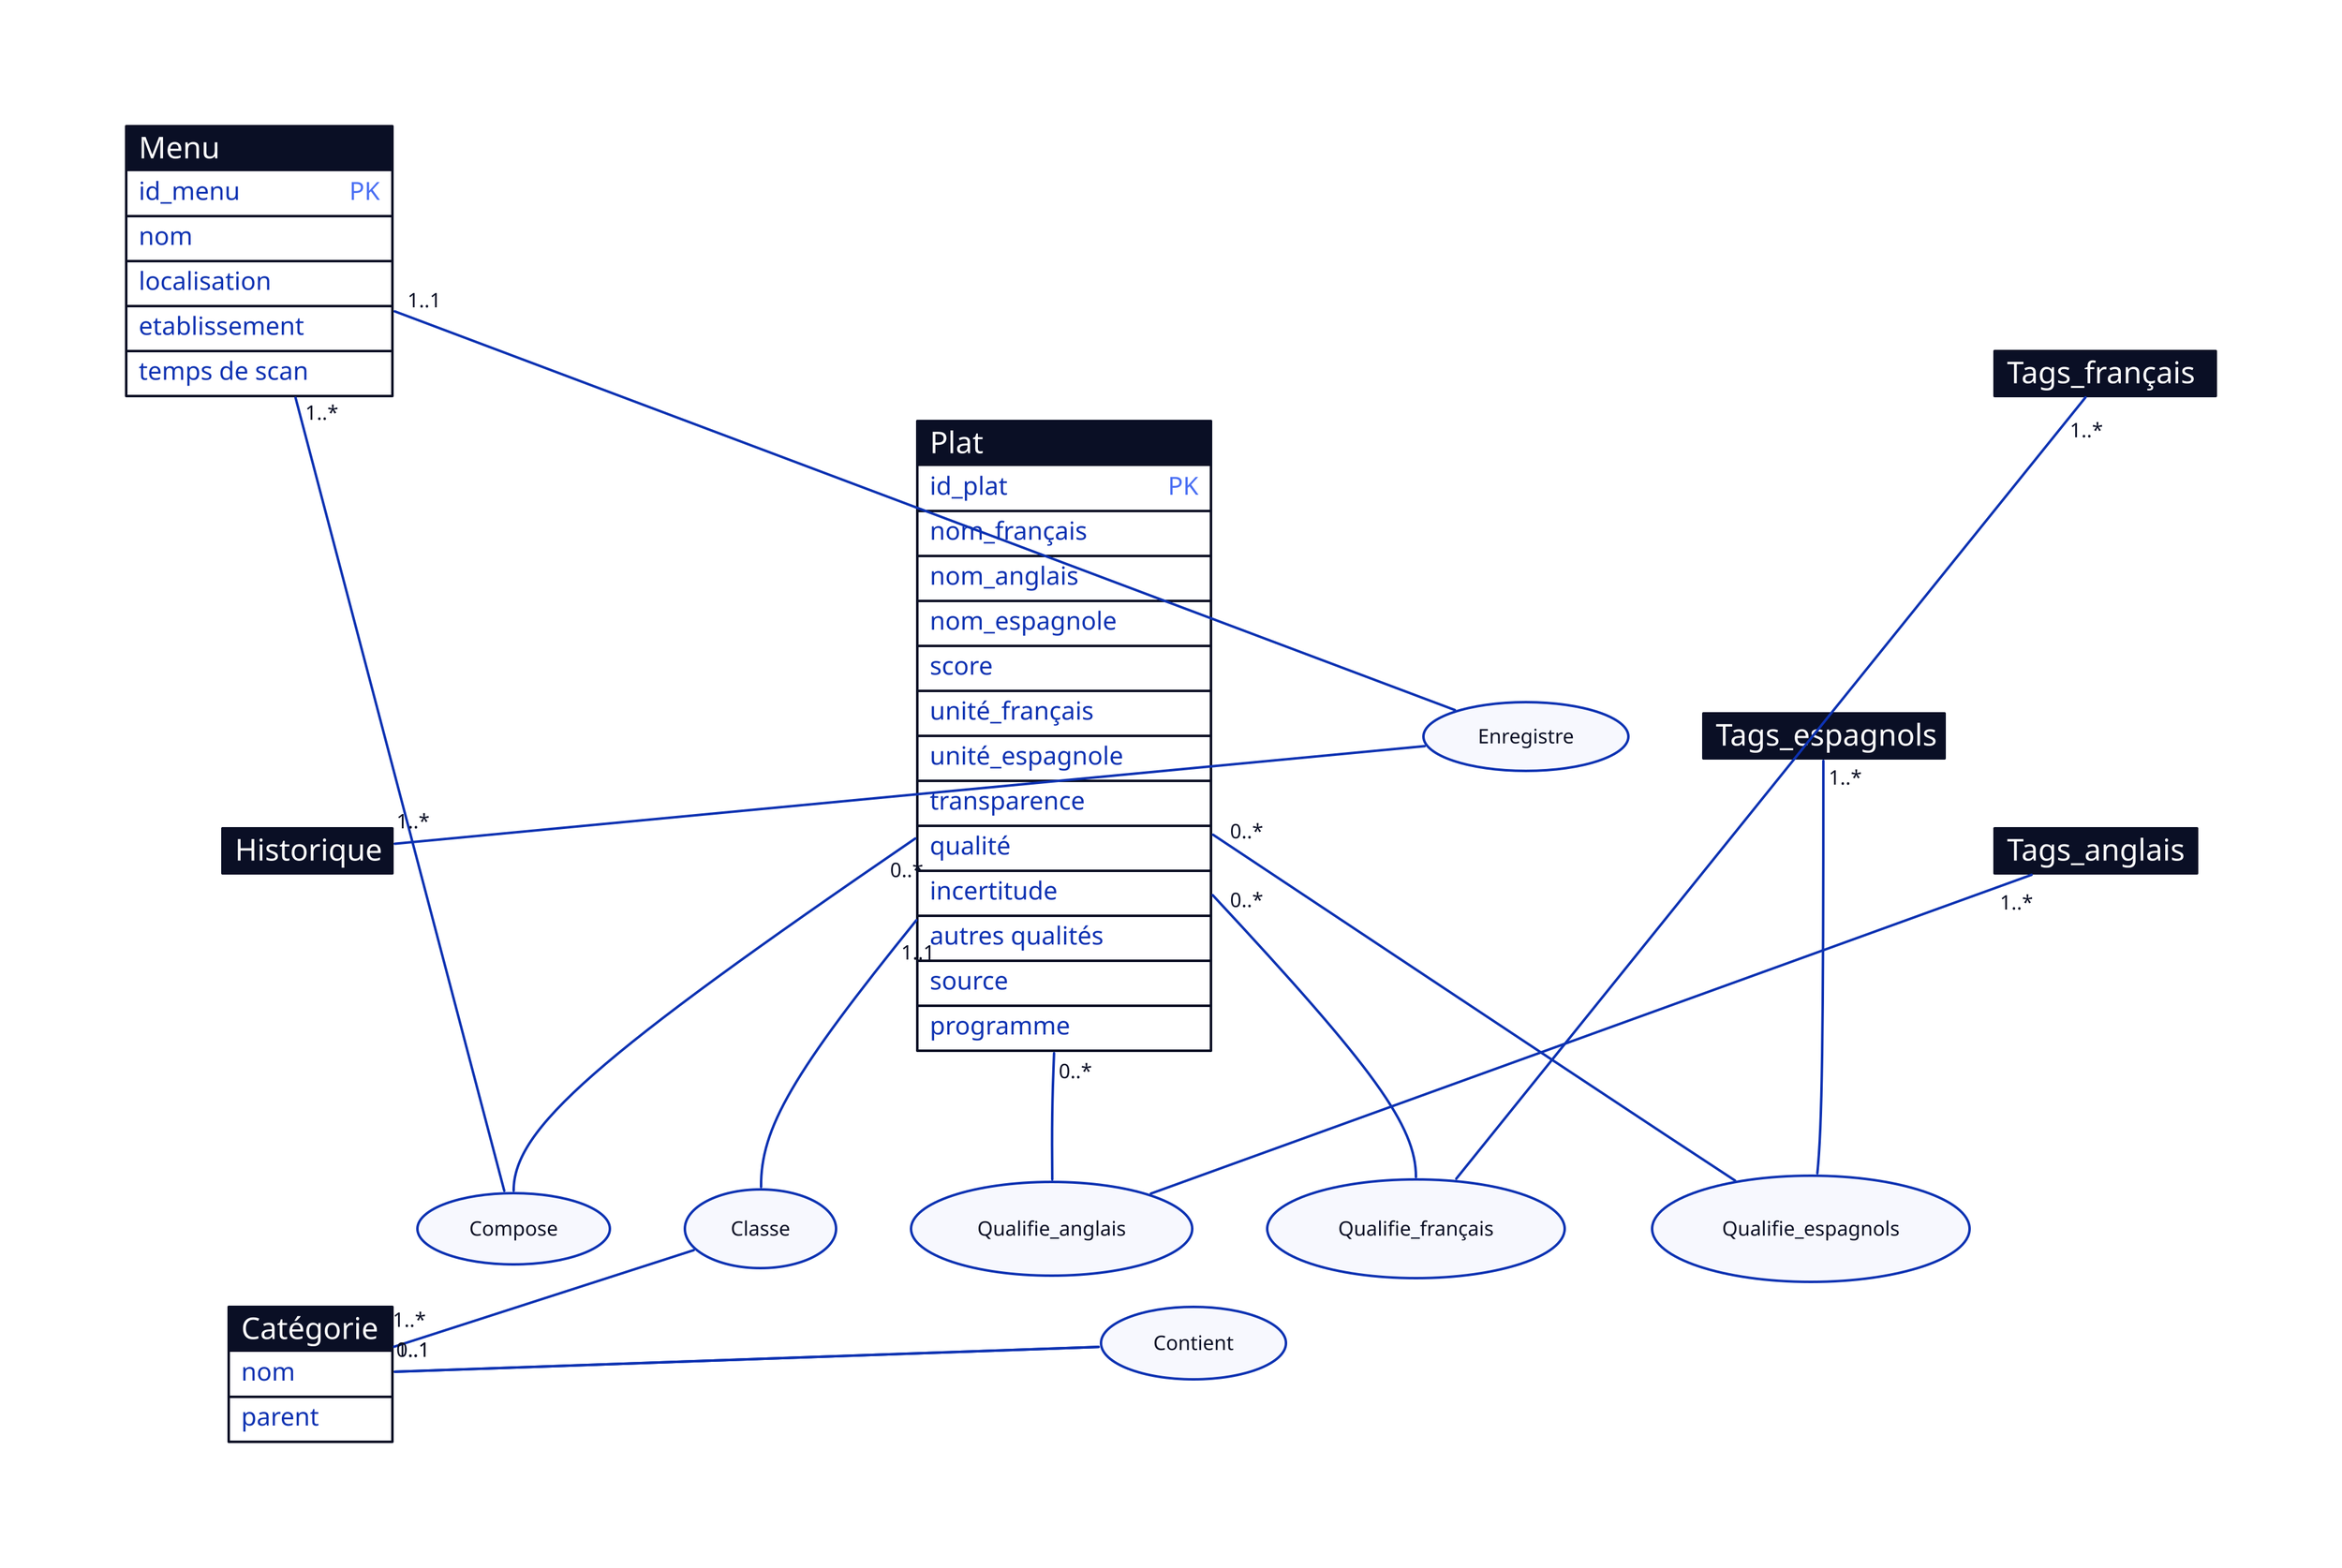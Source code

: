 # Client: {
    Menu: {
        shape: sql_table
        near: top-left
        id_menu: {constraint: primary_key}
        nom
        localisation
        etablissement
        temps de scan
    }

    Compose: {
        shape: oval
        # near: top-center
    }
    Plat -- Compose: {
        source-arrowhead: 0..*
    }
    Menu -- Compose {
        source-arrowhead: 1..*
    }


    Plat: {
        shape: sql_table
        id_plat: {constraint: [primary_key]}
        nom_français
        nom_anglais
        nom_espagnole
        score
        unité_français
        unité_espagnole
        transparence
        qualité
        incertitude
        autres qualités
        source
        programme
    }


    Catégorie: {
        shape: sql_table
        near: bottom-left
        nom
        parent
    }
    Historique: {
        shape: sql_table
        near: center-left
    }

    Classe: {shape: oval}
    Plat -- Classe: {
        source-arrowhead: 1..1
    }
    Catégorie -- Classe: {
        source-arrowhead: 1..*
    }

    Contient: {
        shape: oval
        near: bottom-center
    }
    Catégorie -- Contient {
        source-arrowhead: 0..1
    }
    Catégorie -- Contient {
        source-arrowhead: 1..1
    }

    Enregistre: {shape: oval}
    Menu -- Enregistre {
        source-arrowhead: 1..1
    }
    Historique -- Enregistre {
        source-arrowhead: 1..*
    }

    Qualifie_anglais: {
        shape: oval
    }
    Tags_anglais -- Qualifie_anglais {
        source-arrowhead: 1..*
    }
    Plat -- Qualifie_anglais {
        source-arrowhead: 0..*
    }

    Qualifie_français: {
        shape: oval
    }
    Tags_français -- Qualifie_français {
        source-arrowhead: 1..*
    }
    Plat -- Qualifie_français {
        source-arrowhead: 0..*
    }

    Qualifie_espagnols: {shape: oval}
    Tags_espagnols -- Qualifie_espagnols {
        source-arrowhead: 1..*
    }
    Plat -- Qualifie_espagnols {
        source-arrowhead: 0..*
    }

    Tags_français: {
        shape: sql_table
        near: top-right
    }

    Tags_anglais: {
        shape: sql_table
        near: center-right
    }

    Tags_espagnols: {
        shape: sql_table
        # near: bottom-right@
    }
# }

# Serveur: {
#     Menu_stats: {
#         shape: sql_table
#         nb_occurences
#     }
    

#     Liste_Menu: {shape: sql_table}

#     Liste_Plat: {shape: sql_table}

#     Stats: {shape: sql_table}

#     Plat_stats: {
#         shape: sql_table
#         nb_occurences
#     }


#     Stats -- Liste_Menu: {
#         source-arrowhead: 1
#         target-arrowhead: 1
#     }

#     Stats -- Liste_Plat {
#         source-arrowhead: 1
#         target-arrowhead: 1
#     }

#     EstUnItemMenu: {shape: oval}
#     Menu_stats -- EstUnItemMenu: {
#         source-arrowhead: 1..1
#     }
#     Liste_Menu -- EstUnItemMenu: {
#         source-arrowhead: 1..*
#     }

#     EstUnItemPlat: {shape: oval}
#     Plat_stats -- EstUnItemPlat: {
#         source-arrowhead: 1..1
#     }
#     Liste_Plat-- EstUnItemPlat: {
#         source-arrowhead: 1..*
#     }
# }
